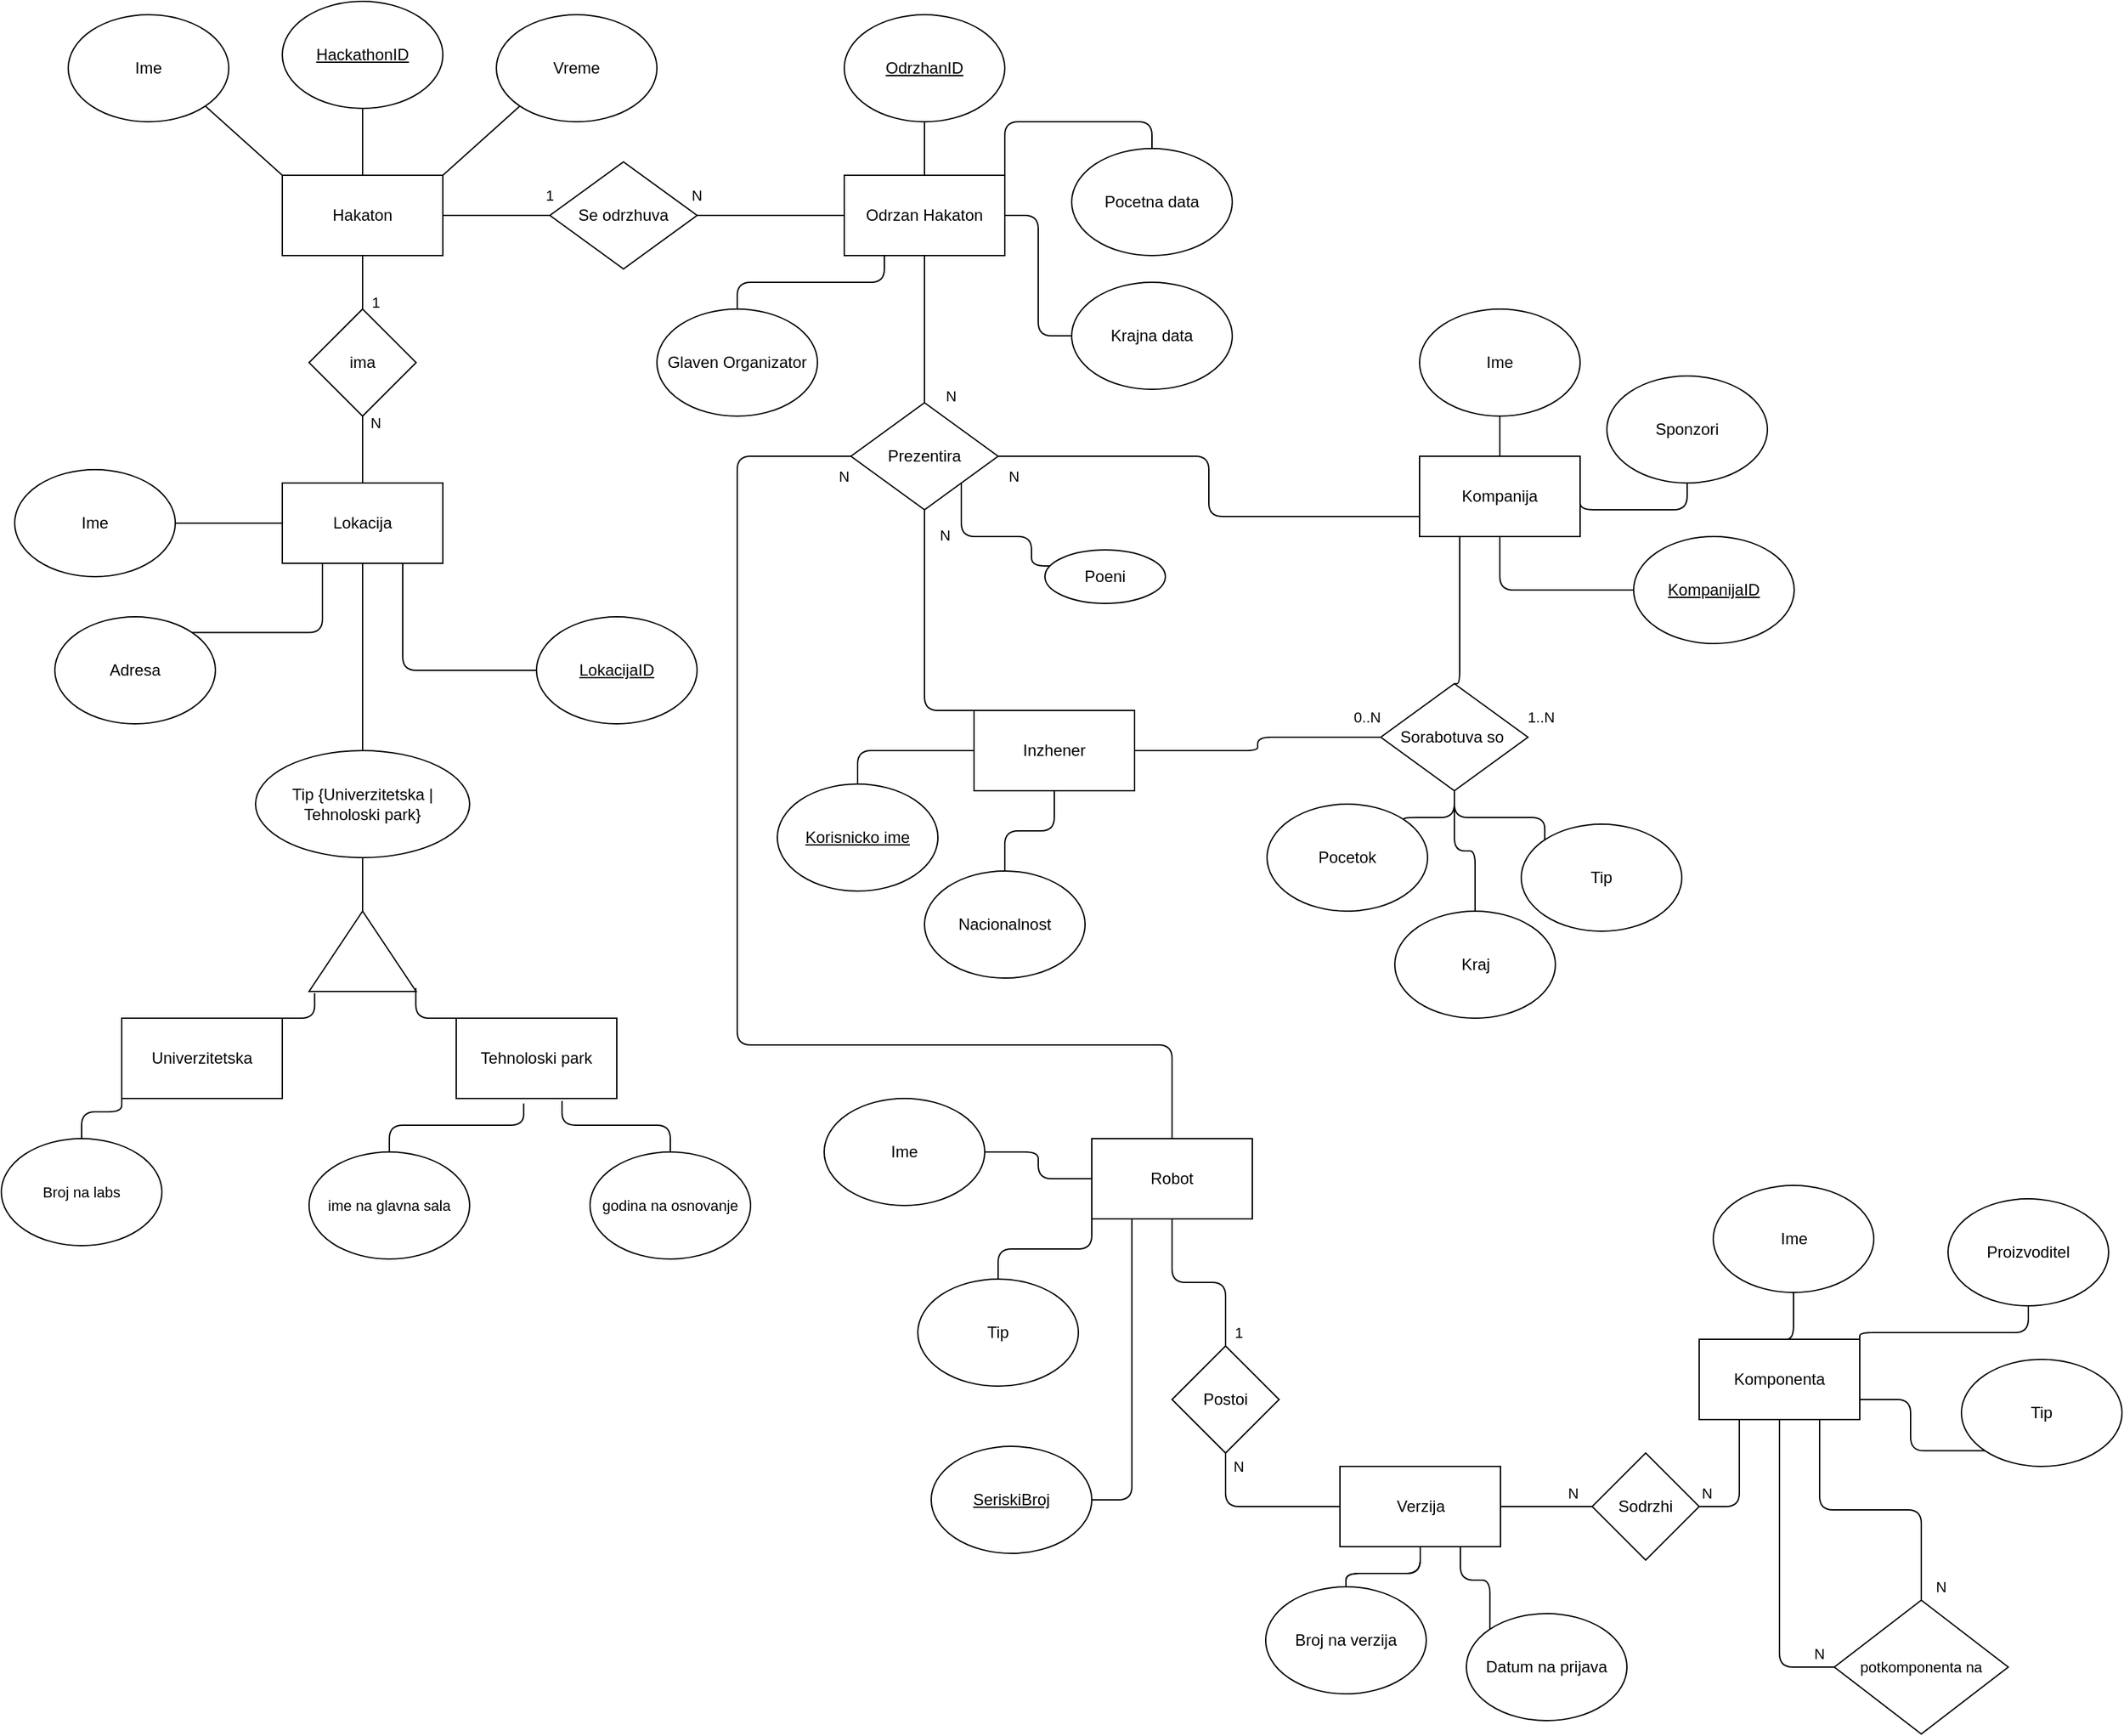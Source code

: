 <mxfile version="28.2.8">
  <diagram name="Page-1" id="Luo74aaX56rlVdYKv0m4">
    <mxGraphModel dx="2989" dy="1549" grid="1" gridSize="10" guides="1" tooltips="1" connect="1" arrows="1" fold="1" page="1" pageScale="1" pageWidth="827" pageHeight="1169" math="0" shadow="0">
      <root>
        <mxCell id="0" />
        <mxCell id="1" parent="0" />
        <mxCell id="MY-tYENC7k9GPu_FFXqe-49" style="edgeStyle=orthogonalEdgeStyle;shape=connector;curved=0;rounded=1;orthogonalLoop=1;jettySize=auto;html=1;exitX=1;exitY=0.5;exitDx=0;exitDy=0;entryX=0;entryY=0.5;entryDx=0;entryDy=0;strokeColor=default;align=center;verticalAlign=middle;fontFamily=Helvetica;fontSize=11;fontColor=default;labelBackgroundColor=default;endArrow=none;endFill=0;" edge="1" parent="1" source="MY-tYENC7k9GPu_FFXqe-2" target="MY-tYENC7k9GPu_FFXqe-48">
          <mxGeometry relative="1" as="geometry" />
        </mxCell>
        <mxCell id="MY-tYENC7k9GPu_FFXqe-2" value="Hakaton" style="rounded=0;whiteSpace=wrap;html=1;" vertex="1" parent="1">
          <mxGeometry x="350" y="310" width="120" height="60" as="geometry" />
        </mxCell>
        <mxCell id="MY-tYENC7k9GPu_FFXqe-3" value="Ime" style="ellipse;whiteSpace=wrap;html=1;" vertex="1" parent="1">
          <mxGeometry x="190" y="190" width="120" height="80" as="geometry" />
        </mxCell>
        <mxCell id="MY-tYENC7k9GPu_FFXqe-4" value="&lt;u&gt;HackathonID&lt;/u&gt;" style="ellipse;whiteSpace=wrap;html=1;" vertex="1" parent="1">
          <mxGeometry x="350" y="180" width="120" height="80" as="geometry" />
        </mxCell>
        <mxCell id="MY-tYENC7k9GPu_FFXqe-5" value="Vreme" style="ellipse;whiteSpace=wrap;html=1;" vertex="1" parent="1">
          <mxGeometry x="510" y="190" width="120" height="80" as="geometry" />
        </mxCell>
        <mxCell id="MY-tYENC7k9GPu_FFXqe-11" value="" style="endArrow=none;html=1;rounded=0;entryX=0;entryY=0;entryDx=0;entryDy=0;exitX=1;exitY=1;exitDx=0;exitDy=0;" edge="1" parent="1" source="MY-tYENC7k9GPu_FFXqe-3" target="MY-tYENC7k9GPu_FFXqe-2">
          <mxGeometry width="50" height="50" relative="1" as="geometry">
            <mxPoint x="360" y="420" as="sourcePoint" />
            <mxPoint x="410" y="370" as="targetPoint" />
          </mxGeometry>
        </mxCell>
        <mxCell id="MY-tYENC7k9GPu_FFXqe-13" value="" style="endArrow=none;html=1;rounded=0;entryX=0.5;entryY=0;entryDx=0;entryDy=0;exitX=0.5;exitY=1;exitDx=0;exitDy=0;" edge="1" parent="1" source="MY-tYENC7k9GPu_FFXqe-4" target="MY-tYENC7k9GPu_FFXqe-2">
          <mxGeometry width="50" height="50" relative="1" as="geometry">
            <mxPoint x="430" y="280" as="sourcePoint" />
            <mxPoint x="530" y="350" as="targetPoint" />
          </mxGeometry>
        </mxCell>
        <mxCell id="MY-tYENC7k9GPu_FFXqe-14" value="" style="endArrow=none;html=1;rounded=0;entryX=1;entryY=0;entryDx=0;entryDy=0;exitX=0;exitY=1;exitDx=0;exitDy=0;" edge="1" parent="1" source="MY-tYENC7k9GPu_FFXqe-5" target="MY-tYENC7k9GPu_FFXqe-2">
          <mxGeometry width="50" height="50" relative="1" as="geometry">
            <mxPoint x="550" y="350" as="sourcePoint" />
            <mxPoint x="650" y="420" as="targetPoint" />
          </mxGeometry>
        </mxCell>
        <mxCell id="MY-tYENC7k9GPu_FFXqe-27" style="edgeStyle=orthogonalEdgeStyle;shape=connector;curved=0;rounded=1;orthogonalLoop=1;jettySize=auto;html=1;exitX=0.5;exitY=1;exitDx=0;exitDy=0;entryX=0.5;entryY=0;entryDx=0;entryDy=0;strokeColor=default;align=center;verticalAlign=middle;fontFamily=Helvetica;fontSize=11;fontColor=default;labelBackgroundColor=default;endArrow=none;endFill=0;" edge="1" parent="1" source="MY-tYENC7k9GPu_FFXqe-15" target="MY-tYENC7k9GPu_FFXqe-20">
          <mxGeometry relative="1" as="geometry" />
        </mxCell>
        <mxCell id="MY-tYENC7k9GPu_FFXqe-29" style="edgeStyle=orthogonalEdgeStyle;shape=connector;curved=0;rounded=1;orthogonalLoop=1;jettySize=auto;html=1;exitX=0.75;exitY=1;exitDx=0;exitDy=0;entryX=0;entryY=0.5;entryDx=0;entryDy=0;strokeColor=default;align=center;verticalAlign=middle;fontFamily=Helvetica;fontSize=11;fontColor=default;labelBackgroundColor=default;endArrow=none;endFill=0;" edge="1" parent="1" source="MY-tYENC7k9GPu_FFXqe-15" target="MY-tYENC7k9GPu_FFXqe-28">
          <mxGeometry relative="1" as="geometry" />
        </mxCell>
        <mxCell id="MY-tYENC7k9GPu_FFXqe-15" value="Lokacija" style="rounded=0;whiteSpace=wrap;html=1;" vertex="1" parent="1">
          <mxGeometry x="350" y="540" width="120" height="60" as="geometry" />
        </mxCell>
        <mxCell id="MY-tYENC7k9GPu_FFXqe-16" value="ima" style="rhombus;whiteSpace=wrap;html=1;" vertex="1" parent="1">
          <mxGeometry x="370" y="410" width="80" height="80" as="geometry" />
        </mxCell>
        <mxCell id="MY-tYENC7k9GPu_FFXqe-17" value="" style="endArrow=none;html=1;rounded=0;exitX=0.5;exitY=0;exitDx=0;exitDy=0;entryX=0.5;entryY=1;entryDx=0;entryDy=0;" edge="1" parent="1" source="MY-tYENC7k9GPu_FFXqe-16" target="MY-tYENC7k9GPu_FFXqe-2">
          <mxGeometry width="50" height="50" relative="1" as="geometry">
            <mxPoint x="360" y="420" as="sourcePoint" />
            <mxPoint x="410" y="370" as="targetPoint" />
          </mxGeometry>
        </mxCell>
        <mxCell id="MY-tYENC7k9GPu_FFXqe-18" value="" style="endArrow=none;html=1;rounded=0;entryX=0.5;entryY=1;entryDx=0;entryDy=0;exitX=0.5;exitY=0;exitDx=0;exitDy=0;" edge="1" parent="1" source="MY-tYENC7k9GPu_FFXqe-15" target="MY-tYENC7k9GPu_FFXqe-16">
          <mxGeometry width="50" height="50" relative="1" as="geometry">
            <mxPoint x="360" y="420" as="sourcePoint" />
            <mxPoint x="410" y="370" as="targetPoint" />
          </mxGeometry>
        </mxCell>
        <mxCell id="MY-tYENC7k9GPu_FFXqe-23" style="edgeStyle=orthogonalEdgeStyle;rounded=0;orthogonalLoop=1;jettySize=auto;html=1;exitX=1;exitY=0.5;exitDx=0;exitDy=0;entryX=0;entryY=0.5;entryDx=0;entryDy=0;endArrow=none;endFill=0;" edge="1" parent="1" source="MY-tYENC7k9GPu_FFXqe-19" target="MY-tYENC7k9GPu_FFXqe-15">
          <mxGeometry relative="1" as="geometry" />
        </mxCell>
        <mxCell id="MY-tYENC7k9GPu_FFXqe-19" value="Ime" style="ellipse;whiteSpace=wrap;html=1;" vertex="1" parent="1">
          <mxGeometry x="150" y="530" width="120" height="80" as="geometry" />
        </mxCell>
        <mxCell id="MY-tYENC7k9GPu_FFXqe-43" style="edgeStyle=orthogonalEdgeStyle;shape=connector;curved=0;rounded=1;orthogonalLoop=1;jettySize=auto;html=1;exitX=0.5;exitY=1;exitDx=0;exitDy=0;entryX=1;entryY=0.5;entryDx=0;entryDy=0;strokeColor=default;align=center;verticalAlign=middle;fontFamily=Helvetica;fontSize=11;fontColor=default;labelBackgroundColor=default;endArrow=none;endFill=0;" edge="1" parent="1" source="MY-tYENC7k9GPu_FFXqe-20" target="MY-tYENC7k9GPu_FFXqe-30">
          <mxGeometry relative="1" as="geometry" />
        </mxCell>
        <mxCell id="MY-tYENC7k9GPu_FFXqe-20" value="Tip {Univerzitetska | Tehnoloski park}" style="ellipse;whiteSpace=wrap;html=1;" vertex="1" parent="1">
          <mxGeometry x="330" y="740" width="160" height="80" as="geometry" />
        </mxCell>
        <mxCell id="MY-tYENC7k9GPu_FFXqe-26" style="edgeStyle=orthogonalEdgeStyle;shape=connector;rounded=1;orthogonalLoop=1;jettySize=auto;html=1;exitX=1;exitY=0;exitDx=0;exitDy=0;entryX=0.25;entryY=1;entryDx=0;entryDy=0;strokeColor=default;align=center;verticalAlign=middle;fontFamily=Helvetica;fontSize=11;fontColor=default;labelBackgroundColor=default;endArrow=none;endFill=0;curved=0;" edge="1" parent="1" source="MY-tYENC7k9GPu_FFXqe-21" target="MY-tYENC7k9GPu_FFXqe-15">
          <mxGeometry relative="1" as="geometry" />
        </mxCell>
        <mxCell id="MY-tYENC7k9GPu_FFXqe-21" value="Adresa" style="ellipse;whiteSpace=wrap;html=1;" vertex="1" parent="1">
          <mxGeometry x="180" y="640" width="120" height="80" as="geometry" />
        </mxCell>
        <mxCell id="MY-tYENC7k9GPu_FFXqe-28" value="&lt;u&gt;LokacijaID&lt;/u&gt;" style="ellipse;whiteSpace=wrap;html=1;" vertex="1" parent="1">
          <mxGeometry x="540" y="640" width="120" height="80" as="geometry" />
        </mxCell>
        <mxCell id="MY-tYENC7k9GPu_FFXqe-30" value="" style="triangle;whiteSpace=wrap;html=1;fontFamily=Helvetica;fontSize=11;fontColor=default;labelBackgroundColor=default;direction=north;" vertex="1" parent="1">
          <mxGeometry x="370" y="860" width="80" height="60" as="geometry" />
        </mxCell>
        <mxCell id="MY-tYENC7k9GPu_FFXqe-31" value="Tehnoloski park" style="rounded=0;whiteSpace=wrap;html=1;" vertex="1" parent="1">
          <mxGeometry x="480" y="940" width="120" height="60" as="geometry" />
        </mxCell>
        <mxCell id="MY-tYENC7k9GPu_FFXqe-32" value="Univerzitetska" style="rounded=0;whiteSpace=wrap;html=1;" vertex="1" parent="1">
          <mxGeometry x="230" y="940" width="120" height="60" as="geometry" />
        </mxCell>
        <mxCell id="MY-tYENC7k9GPu_FFXqe-37" style="edgeStyle=orthogonalEdgeStyle;shape=connector;curved=0;rounded=1;orthogonalLoop=1;jettySize=auto;html=1;exitX=0.5;exitY=0;exitDx=0;exitDy=0;entryX=0;entryY=1;entryDx=0;entryDy=0;strokeColor=default;align=center;verticalAlign=middle;fontFamily=Helvetica;fontSize=11;fontColor=default;labelBackgroundColor=default;endArrow=none;endFill=0;" edge="1" parent="1" source="MY-tYENC7k9GPu_FFXqe-33" target="MY-tYENC7k9GPu_FFXqe-32">
          <mxGeometry relative="1" as="geometry" />
        </mxCell>
        <mxCell id="MY-tYENC7k9GPu_FFXqe-33" value="Broj na labs" style="ellipse;whiteSpace=wrap;html=1;fontFamily=Helvetica;fontSize=11;fontColor=default;labelBackgroundColor=default;" vertex="1" parent="1">
          <mxGeometry x="140" y="1030" width="120" height="80" as="geometry" />
        </mxCell>
        <mxCell id="MY-tYENC7k9GPu_FFXqe-34" value="ime na glavna sala" style="ellipse;whiteSpace=wrap;html=1;fontFamily=Helvetica;fontSize=11;fontColor=default;labelBackgroundColor=default;" vertex="1" parent="1">
          <mxGeometry x="370" y="1040" width="120" height="80" as="geometry" />
        </mxCell>
        <mxCell id="MY-tYENC7k9GPu_FFXqe-35" value="godina na osnovanje" style="ellipse;whiteSpace=wrap;html=1;fontFamily=Helvetica;fontSize=11;fontColor=default;labelBackgroundColor=default;" vertex="1" parent="1">
          <mxGeometry x="580" y="1040" width="120" height="80" as="geometry" />
        </mxCell>
        <mxCell id="MY-tYENC7k9GPu_FFXqe-38" style="edgeStyle=orthogonalEdgeStyle;shape=connector;curved=0;rounded=1;orthogonalLoop=1;jettySize=auto;html=1;exitX=0.5;exitY=0;exitDx=0;exitDy=0;entryX=0.42;entryY=1.063;entryDx=0;entryDy=0;entryPerimeter=0;strokeColor=default;align=center;verticalAlign=middle;fontFamily=Helvetica;fontSize=11;fontColor=default;labelBackgroundColor=default;endArrow=none;endFill=0;" edge="1" parent="1" source="MY-tYENC7k9GPu_FFXqe-34" target="MY-tYENC7k9GPu_FFXqe-31">
          <mxGeometry relative="1" as="geometry" />
        </mxCell>
        <mxCell id="MY-tYENC7k9GPu_FFXqe-39" style="edgeStyle=orthogonalEdgeStyle;shape=connector;curved=0;rounded=1;orthogonalLoop=1;jettySize=auto;html=1;exitX=0.5;exitY=0;exitDx=0;exitDy=0;entryX=0.659;entryY=1.031;entryDx=0;entryDy=0;entryPerimeter=0;strokeColor=default;align=center;verticalAlign=middle;fontFamily=Helvetica;fontSize=11;fontColor=default;labelBackgroundColor=default;endArrow=none;endFill=0;" edge="1" parent="1" source="MY-tYENC7k9GPu_FFXqe-35" target="MY-tYENC7k9GPu_FFXqe-31">
          <mxGeometry relative="1" as="geometry" />
        </mxCell>
        <mxCell id="MY-tYENC7k9GPu_FFXqe-41" style="edgeStyle=orthogonalEdgeStyle;shape=connector;curved=0;rounded=1;orthogonalLoop=1;jettySize=auto;html=1;exitX=1;exitY=0;exitDx=0;exitDy=0;entryX=-0.021;entryY=0.052;entryDx=0;entryDy=0;entryPerimeter=0;strokeColor=default;align=center;verticalAlign=middle;fontFamily=Helvetica;fontSize=11;fontColor=default;labelBackgroundColor=default;endArrow=none;endFill=0;" edge="1" parent="1" source="MY-tYENC7k9GPu_FFXqe-32" target="MY-tYENC7k9GPu_FFXqe-30">
          <mxGeometry relative="1" as="geometry" />
        </mxCell>
        <mxCell id="MY-tYENC7k9GPu_FFXqe-42" style="edgeStyle=orthogonalEdgeStyle;shape=connector;curved=0;rounded=1;orthogonalLoop=1;jettySize=auto;html=1;exitX=0;exitY=0;exitDx=0;exitDy=0;entryX=0.042;entryY=0.997;entryDx=0;entryDy=0;entryPerimeter=0;strokeColor=default;align=center;verticalAlign=middle;fontFamily=Helvetica;fontSize=11;fontColor=default;labelBackgroundColor=default;endArrow=none;endFill=0;" edge="1" parent="1" source="MY-tYENC7k9GPu_FFXqe-31" target="MY-tYENC7k9GPu_FFXqe-30">
          <mxGeometry relative="1" as="geometry" />
        </mxCell>
        <mxCell id="MY-tYENC7k9GPu_FFXqe-44" value="1" style="text;html=1;whiteSpace=wrap;strokeColor=none;fillColor=none;align=center;verticalAlign=middle;rounded=0;fontFamily=Helvetica;fontSize=11;fontColor=default;labelBackgroundColor=default;" vertex="1" parent="1">
          <mxGeometry x="390" y="390" width="60" height="30" as="geometry" />
        </mxCell>
        <mxCell id="MY-tYENC7k9GPu_FFXqe-45" value="N" style="text;html=1;whiteSpace=wrap;strokeColor=none;fillColor=none;align=center;verticalAlign=middle;rounded=0;fontFamily=Helvetica;fontSize=11;fontColor=default;labelBackgroundColor=default;" vertex="1" parent="1">
          <mxGeometry x="390" y="480" width="60" height="30" as="geometry" />
        </mxCell>
        <mxCell id="MY-tYENC7k9GPu_FFXqe-58" style="edgeStyle=orthogonalEdgeStyle;shape=connector;curved=0;rounded=1;orthogonalLoop=1;jettySize=auto;html=1;exitX=0.5;exitY=0;exitDx=0;exitDy=0;entryX=0.5;entryY=1;entryDx=0;entryDy=0;strokeColor=default;align=center;verticalAlign=middle;fontFamily=Helvetica;fontSize=11;fontColor=default;labelBackgroundColor=default;endArrow=none;endFill=0;" edge="1" parent="1" source="MY-tYENC7k9GPu_FFXqe-46" target="MY-tYENC7k9GPu_FFXqe-54">
          <mxGeometry relative="1" as="geometry" />
        </mxCell>
        <mxCell id="MY-tYENC7k9GPu_FFXqe-59" style="edgeStyle=orthogonalEdgeStyle;shape=connector;curved=0;rounded=1;orthogonalLoop=1;jettySize=auto;html=1;exitX=1;exitY=0;exitDx=0;exitDy=0;entryX=0.5;entryY=0;entryDx=0;entryDy=0;strokeColor=default;align=center;verticalAlign=middle;fontFamily=Helvetica;fontSize=11;fontColor=default;labelBackgroundColor=default;endArrow=none;endFill=0;" edge="1" parent="1" source="MY-tYENC7k9GPu_FFXqe-46" target="MY-tYENC7k9GPu_FFXqe-56">
          <mxGeometry relative="1" as="geometry" />
        </mxCell>
        <mxCell id="MY-tYENC7k9GPu_FFXqe-60" style="edgeStyle=orthogonalEdgeStyle;shape=connector;curved=0;rounded=1;orthogonalLoop=1;jettySize=auto;html=1;exitX=1;exitY=0.5;exitDx=0;exitDy=0;entryX=0;entryY=0.5;entryDx=0;entryDy=0;strokeColor=default;align=center;verticalAlign=middle;fontFamily=Helvetica;fontSize=11;fontColor=default;labelBackgroundColor=default;endArrow=none;endFill=0;" edge="1" parent="1" source="MY-tYENC7k9GPu_FFXqe-46" target="MY-tYENC7k9GPu_FFXqe-55">
          <mxGeometry relative="1" as="geometry" />
        </mxCell>
        <mxCell id="MY-tYENC7k9GPu_FFXqe-83" style="edgeStyle=orthogonalEdgeStyle;shape=connector;curved=0;rounded=1;orthogonalLoop=1;jettySize=auto;html=1;exitX=0.5;exitY=1;exitDx=0;exitDy=0;entryX=0.5;entryY=0;entryDx=0;entryDy=0;strokeColor=default;align=center;verticalAlign=middle;fontFamily=Helvetica;fontSize=11;fontColor=default;labelBackgroundColor=default;endArrow=none;endFill=0;" edge="1" parent="1" source="MY-tYENC7k9GPu_FFXqe-46" target="MY-tYENC7k9GPu_FFXqe-82">
          <mxGeometry relative="1" as="geometry" />
        </mxCell>
        <mxCell id="MY-tYENC7k9GPu_FFXqe-46" value="Odrzan Hakaton" style="rounded=0;whiteSpace=wrap;html=1;" vertex="1" parent="1">
          <mxGeometry x="770" y="310" width="120" height="60" as="geometry" />
        </mxCell>
        <mxCell id="MY-tYENC7k9GPu_FFXqe-50" style="edgeStyle=orthogonalEdgeStyle;shape=connector;curved=0;rounded=1;orthogonalLoop=1;jettySize=auto;html=1;exitX=1;exitY=0.5;exitDx=0;exitDy=0;entryX=0;entryY=0.5;entryDx=0;entryDy=0;strokeColor=default;align=center;verticalAlign=middle;fontFamily=Helvetica;fontSize=11;fontColor=default;labelBackgroundColor=default;endArrow=none;endFill=0;" edge="1" parent="1" source="MY-tYENC7k9GPu_FFXqe-48" target="MY-tYENC7k9GPu_FFXqe-46">
          <mxGeometry relative="1" as="geometry" />
        </mxCell>
        <mxCell id="MY-tYENC7k9GPu_FFXqe-48" value="Se odrzhuva" style="rhombus;whiteSpace=wrap;html=1;" vertex="1" parent="1">
          <mxGeometry x="550" y="300" width="110" height="80" as="geometry" />
        </mxCell>
        <mxCell id="MY-tYENC7k9GPu_FFXqe-51" value="1" style="text;html=1;whiteSpace=wrap;strokeColor=none;fillColor=none;align=center;verticalAlign=middle;rounded=0;fontFamily=Helvetica;fontSize=11;fontColor=default;labelBackgroundColor=default;" vertex="1" parent="1">
          <mxGeometry x="520" y="310" width="60" height="30" as="geometry" />
        </mxCell>
        <mxCell id="MY-tYENC7k9GPu_FFXqe-52" value="N" style="text;html=1;whiteSpace=wrap;strokeColor=none;fillColor=none;align=center;verticalAlign=middle;rounded=0;fontFamily=Helvetica;fontSize=11;fontColor=default;labelBackgroundColor=default;" vertex="1" parent="1">
          <mxGeometry x="630" y="310" width="60" height="30" as="geometry" />
        </mxCell>
        <mxCell id="MY-tYENC7k9GPu_FFXqe-54" value="&lt;u&gt;OdrzhanID&lt;/u&gt;" style="ellipse;whiteSpace=wrap;html=1;" vertex="1" parent="1">
          <mxGeometry x="770" y="190" width="120" height="80" as="geometry" />
        </mxCell>
        <mxCell id="MY-tYENC7k9GPu_FFXqe-55" value="Krajna data" style="ellipse;whiteSpace=wrap;html=1;" vertex="1" parent="1">
          <mxGeometry x="940" y="390" width="120" height="80" as="geometry" />
        </mxCell>
        <mxCell id="MY-tYENC7k9GPu_FFXqe-56" value="Pocetna data" style="ellipse;whiteSpace=wrap;html=1;" vertex="1" parent="1">
          <mxGeometry x="940" y="290" width="120" height="80" as="geometry" />
        </mxCell>
        <mxCell id="MY-tYENC7k9GPu_FFXqe-61" style="edgeStyle=orthogonalEdgeStyle;shape=connector;curved=0;rounded=1;orthogonalLoop=1;jettySize=auto;html=1;exitX=0.5;exitY=0;exitDx=0;exitDy=0;entryX=0.25;entryY=1;entryDx=0;entryDy=0;strokeColor=default;align=center;verticalAlign=middle;fontFamily=Helvetica;fontSize=11;fontColor=default;labelBackgroundColor=default;endArrow=none;endFill=0;" edge="1" parent="1" source="MY-tYENC7k9GPu_FFXqe-57" target="MY-tYENC7k9GPu_FFXqe-46">
          <mxGeometry relative="1" as="geometry" />
        </mxCell>
        <mxCell id="MY-tYENC7k9GPu_FFXqe-57" value="Glaven Organizator" style="ellipse;whiteSpace=wrap;html=1;" vertex="1" parent="1">
          <mxGeometry x="630" y="410" width="120" height="80" as="geometry" />
        </mxCell>
        <mxCell id="MY-tYENC7k9GPu_FFXqe-62" value="Inzhener" style="rounded=0;whiteSpace=wrap;html=1;" vertex="1" parent="1">
          <mxGeometry x="867" y="710" width="120" height="60" as="geometry" />
        </mxCell>
        <mxCell id="MY-tYENC7k9GPu_FFXqe-81" style="edgeStyle=orthogonalEdgeStyle;shape=connector;curved=0;rounded=1;orthogonalLoop=1;jettySize=auto;html=1;exitX=0.5;exitY=0;exitDx=0;exitDy=0;entryX=0.5;entryY=1;entryDx=0;entryDy=0;strokeColor=default;align=center;verticalAlign=middle;fontFamily=Helvetica;fontSize=11;fontColor=default;labelBackgroundColor=default;endArrow=none;endFill=0;" edge="1" parent="1" source="MY-tYENC7k9GPu_FFXqe-63" target="MY-tYENC7k9GPu_FFXqe-62">
          <mxGeometry relative="1" as="geometry" />
        </mxCell>
        <mxCell id="MY-tYENC7k9GPu_FFXqe-63" value="Nacionalnost" style="ellipse;whiteSpace=wrap;html=1;" vertex="1" parent="1">
          <mxGeometry x="830" y="830" width="120" height="80" as="geometry" />
        </mxCell>
        <mxCell id="MY-tYENC7k9GPu_FFXqe-80" style="edgeStyle=orthogonalEdgeStyle;shape=connector;curved=0;rounded=1;orthogonalLoop=1;jettySize=auto;html=1;exitX=0.5;exitY=0;exitDx=0;exitDy=0;strokeColor=default;align=center;verticalAlign=middle;fontFamily=Helvetica;fontSize=11;fontColor=default;labelBackgroundColor=default;endArrow=none;endFill=0;" edge="1" parent="1" source="MY-tYENC7k9GPu_FFXqe-64" target="MY-tYENC7k9GPu_FFXqe-62">
          <mxGeometry relative="1" as="geometry" />
        </mxCell>
        <mxCell id="MY-tYENC7k9GPu_FFXqe-64" value="&lt;u&gt;Korisnicko ime&lt;/u&gt;" style="ellipse;whiteSpace=wrap;html=1;" vertex="1" parent="1">
          <mxGeometry x="720" y="765" width="120" height="80" as="geometry" />
        </mxCell>
        <mxCell id="MY-tYENC7k9GPu_FFXqe-66" value="Kompanija" style="rounded=0;whiteSpace=wrap;html=1;" vertex="1" parent="1">
          <mxGeometry x="1200" y="520" width="120" height="60" as="geometry" />
        </mxCell>
        <mxCell id="MY-tYENC7k9GPu_FFXqe-70" style="edgeStyle=orthogonalEdgeStyle;shape=connector;curved=0;rounded=1;orthogonalLoop=1;jettySize=auto;html=1;exitX=0;exitY=0.5;exitDx=0;exitDy=0;entryX=1;entryY=0.5;entryDx=0;entryDy=0;strokeColor=default;align=center;verticalAlign=middle;fontFamily=Helvetica;fontSize=11;fontColor=default;labelBackgroundColor=default;endArrow=none;endFill=0;" edge="1" parent="1" source="MY-tYENC7k9GPu_FFXqe-67" target="MY-tYENC7k9GPu_FFXqe-62">
          <mxGeometry relative="1" as="geometry" />
        </mxCell>
        <mxCell id="MY-tYENC7k9GPu_FFXqe-71" style="edgeStyle=orthogonalEdgeStyle;shape=connector;curved=0;rounded=1;orthogonalLoop=1;jettySize=auto;html=1;exitX=0.5;exitY=0;exitDx=0;exitDy=0;strokeColor=default;align=center;verticalAlign=middle;fontFamily=Helvetica;fontSize=11;fontColor=default;labelBackgroundColor=default;endArrow=none;endFill=0;entryX=0.25;entryY=1;entryDx=0;entryDy=0;" edge="1" parent="1" source="MY-tYENC7k9GPu_FFXqe-67" target="MY-tYENC7k9GPu_FFXqe-66">
          <mxGeometry relative="1" as="geometry">
            <mxPoint x="1220" y="570" as="targetPoint" />
            <Array as="points">
              <mxPoint x="1230" y="690" />
            </Array>
          </mxGeometry>
        </mxCell>
        <mxCell id="MY-tYENC7k9GPu_FFXqe-168" style="edgeStyle=orthogonalEdgeStyle;shape=connector;curved=0;rounded=1;orthogonalLoop=1;jettySize=auto;html=1;exitX=0.5;exitY=1;exitDx=0;exitDy=0;entryX=0.5;entryY=0;entryDx=0;entryDy=0;strokeColor=default;align=center;verticalAlign=middle;fontFamily=Helvetica;fontSize=11;fontColor=default;labelBackgroundColor=default;endArrow=none;endFill=0;" edge="1" parent="1" source="MY-tYENC7k9GPu_FFXqe-67" target="MY-tYENC7k9GPu_FFXqe-162">
          <mxGeometry relative="1" as="geometry" />
        </mxCell>
        <mxCell id="MY-tYENC7k9GPu_FFXqe-169" style="edgeStyle=orthogonalEdgeStyle;shape=connector;curved=0;rounded=1;orthogonalLoop=1;jettySize=auto;html=1;exitX=0.5;exitY=1;exitDx=0;exitDy=0;entryX=1;entryY=0;entryDx=0;entryDy=0;strokeColor=default;align=center;verticalAlign=middle;fontFamily=Helvetica;fontSize=11;fontColor=default;labelBackgroundColor=default;endArrow=none;endFill=0;" edge="1" parent="1" source="MY-tYENC7k9GPu_FFXqe-67" target="MY-tYENC7k9GPu_FFXqe-163">
          <mxGeometry relative="1" as="geometry" />
        </mxCell>
        <mxCell id="MY-tYENC7k9GPu_FFXqe-170" style="edgeStyle=orthogonalEdgeStyle;shape=connector;curved=0;rounded=1;orthogonalLoop=1;jettySize=auto;html=1;exitX=0.5;exitY=1;exitDx=0;exitDy=0;entryX=0;entryY=0;entryDx=0;entryDy=0;strokeColor=default;align=center;verticalAlign=middle;fontFamily=Helvetica;fontSize=11;fontColor=default;labelBackgroundColor=default;endArrow=none;endFill=0;" edge="1" parent="1" source="MY-tYENC7k9GPu_FFXqe-67" target="MY-tYENC7k9GPu_FFXqe-164">
          <mxGeometry relative="1" as="geometry" />
        </mxCell>
        <mxCell id="MY-tYENC7k9GPu_FFXqe-67" value="Sorabotuva so&amp;nbsp;" style="rhombus;whiteSpace=wrap;html=1;" vertex="1" parent="1">
          <mxGeometry x="1171" y="690" width="110" height="80" as="geometry" />
        </mxCell>
        <mxCell id="MY-tYENC7k9GPu_FFXqe-72" value="1..N" style="text;html=1;whiteSpace=wrap;strokeColor=none;fillColor=none;align=center;verticalAlign=middle;rounded=0;fontFamily=Helvetica;fontSize=11;fontColor=default;labelBackgroundColor=default;" vertex="1" parent="1">
          <mxGeometry x="1261" y="700" width="60" height="30" as="geometry" />
        </mxCell>
        <mxCell id="MY-tYENC7k9GPu_FFXqe-73" value="0..N" style="text;html=1;whiteSpace=wrap;strokeColor=none;fillColor=none;align=center;verticalAlign=middle;rounded=0;fontFamily=Helvetica;fontSize=11;fontColor=default;labelBackgroundColor=default;" vertex="1" parent="1">
          <mxGeometry x="1131" y="700" width="60" height="30" as="geometry" />
        </mxCell>
        <mxCell id="MY-tYENC7k9GPu_FFXqe-77" style="edgeStyle=orthogonalEdgeStyle;shape=connector;curved=0;rounded=1;orthogonalLoop=1;jettySize=auto;html=1;exitX=0.5;exitY=1;exitDx=0;exitDy=0;entryX=1;entryY=0.5;entryDx=0;entryDy=0;strokeColor=default;align=center;verticalAlign=middle;fontFamily=Helvetica;fontSize=11;fontColor=default;labelBackgroundColor=default;endArrow=none;endFill=0;" edge="1" parent="1" source="MY-tYENC7k9GPu_FFXqe-74" target="MY-tYENC7k9GPu_FFXqe-66">
          <mxGeometry relative="1" as="geometry" />
        </mxCell>
        <mxCell id="MY-tYENC7k9GPu_FFXqe-74" value="Sponzori" style="ellipse;whiteSpace=wrap;html=1;" vertex="1" parent="1">
          <mxGeometry x="1340" y="460" width="120" height="80" as="geometry" />
        </mxCell>
        <mxCell id="MY-tYENC7k9GPu_FFXqe-76" style="edgeStyle=orthogonalEdgeStyle;shape=connector;curved=0;rounded=1;orthogonalLoop=1;jettySize=auto;html=1;exitX=0.5;exitY=1;exitDx=0;exitDy=0;entryX=0.5;entryY=0;entryDx=0;entryDy=0;strokeColor=default;align=center;verticalAlign=middle;fontFamily=Helvetica;fontSize=11;fontColor=default;labelBackgroundColor=default;endArrow=none;endFill=0;" edge="1" parent="1" source="MY-tYENC7k9GPu_FFXqe-75" target="MY-tYENC7k9GPu_FFXqe-66">
          <mxGeometry relative="1" as="geometry" />
        </mxCell>
        <mxCell id="MY-tYENC7k9GPu_FFXqe-75" value="Ime" style="ellipse;whiteSpace=wrap;html=1;" vertex="1" parent="1">
          <mxGeometry x="1200" y="410" width="120" height="80" as="geometry" />
        </mxCell>
        <mxCell id="MY-tYENC7k9GPu_FFXqe-79" style="edgeStyle=orthogonalEdgeStyle;shape=connector;curved=0;rounded=1;orthogonalLoop=1;jettySize=auto;html=1;exitX=0;exitY=0.5;exitDx=0;exitDy=0;entryX=0.5;entryY=1;entryDx=0;entryDy=0;strokeColor=default;align=center;verticalAlign=middle;fontFamily=Helvetica;fontSize=11;fontColor=default;labelBackgroundColor=default;endArrow=none;endFill=0;" edge="1" parent="1" source="MY-tYENC7k9GPu_FFXqe-78" target="MY-tYENC7k9GPu_FFXqe-66">
          <mxGeometry relative="1" as="geometry" />
        </mxCell>
        <mxCell id="MY-tYENC7k9GPu_FFXqe-78" value="&lt;u&gt;KompanijaID&lt;/u&gt;" style="ellipse;whiteSpace=wrap;html=1;" vertex="1" parent="1">
          <mxGeometry x="1360" y="580" width="120" height="80" as="geometry" />
        </mxCell>
        <mxCell id="MY-tYENC7k9GPu_FFXqe-84" style="edgeStyle=orthogonalEdgeStyle;shape=connector;curved=0;rounded=1;orthogonalLoop=1;jettySize=auto;html=1;exitX=0.5;exitY=1;exitDx=0;exitDy=0;entryX=0.5;entryY=0;entryDx=0;entryDy=0;strokeColor=default;align=center;verticalAlign=middle;fontFamily=Helvetica;fontSize=11;fontColor=default;labelBackgroundColor=default;endArrow=none;endFill=0;" edge="1" parent="1" source="MY-tYENC7k9GPu_FFXqe-82" target="MY-tYENC7k9GPu_FFXqe-62">
          <mxGeometry relative="1" as="geometry">
            <mxPoint x="925" y="585" as="sourcePoint" />
            <Array as="points">
              <mxPoint x="830" y="710" />
            </Array>
          </mxGeometry>
        </mxCell>
        <mxCell id="MY-tYENC7k9GPu_FFXqe-105" value="N" style="edgeLabel;html=1;align=center;verticalAlign=middle;resizable=0;points=[];fontFamily=Helvetica;fontSize=11;fontColor=default;labelBackgroundColor=default;" vertex="1" connectable="0" parent="MY-tYENC7k9GPu_FFXqe-84">
          <mxGeometry x="-0.847" y="8" relative="1" as="geometry">
            <mxPoint x="7" as="offset" />
          </mxGeometry>
        </mxCell>
        <mxCell id="MY-tYENC7k9GPu_FFXqe-172" style="edgeStyle=orthogonalEdgeStyle;shape=connector;curved=0;rounded=1;orthogonalLoop=1;jettySize=auto;html=1;exitX=1;exitY=0.5;exitDx=0;exitDy=0;entryX=0;entryY=0.75;entryDx=0;entryDy=0;strokeColor=default;align=center;verticalAlign=middle;fontFamily=Helvetica;fontSize=11;fontColor=default;labelBackgroundColor=default;endArrow=none;endFill=0;" edge="1" parent="1" source="MY-tYENC7k9GPu_FFXqe-82" target="MY-tYENC7k9GPu_FFXqe-66">
          <mxGeometry relative="1" as="geometry" />
        </mxCell>
        <mxCell id="MY-tYENC7k9GPu_FFXqe-176" style="edgeStyle=orthogonalEdgeStyle;shape=connector;curved=0;rounded=1;orthogonalLoop=1;jettySize=auto;html=1;exitX=0;exitY=0.5;exitDx=0;exitDy=0;entryX=0.5;entryY=0;entryDx=0;entryDy=0;strokeColor=default;align=center;verticalAlign=middle;fontFamily=Helvetica;fontSize=11;fontColor=default;labelBackgroundColor=default;endArrow=none;endFill=0;" edge="1" parent="1" source="MY-tYENC7k9GPu_FFXqe-82" target="MY-tYENC7k9GPu_FFXqe-125">
          <mxGeometry relative="1" as="geometry">
            <Array as="points">
              <mxPoint x="690" y="520" />
              <mxPoint x="690" y="960" />
              <mxPoint x="1015" y="960" />
            </Array>
          </mxGeometry>
        </mxCell>
        <mxCell id="MY-tYENC7k9GPu_FFXqe-179" style="edgeStyle=orthogonalEdgeStyle;shape=connector;curved=0;rounded=1;orthogonalLoop=1;jettySize=auto;html=1;exitX=1;exitY=1;exitDx=0;exitDy=0;strokeColor=default;align=center;verticalAlign=middle;fontFamily=Helvetica;fontSize=11;fontColor=default;labelBackgroundColor=default;endArrow=none;endFill=0;entryX=0;entryY=0;entryDx=0;entryDy=0;" edge="1" parent="1" source="MY-tYENC7k9GPu_FFXqe-82" target="MY-tYENC7k9GPu_FFXqe-180">
          <mxGeometry relative="1" as="geometry">
            <mxPoint x="910" y="600" as="targetPoint" />
            <Array as="points">
              <mxPoint x="858" y="580" />
              <mxPoint x="910" y="580" />
              <mxPoint x="910" y="602" />
            </Array>
          </mxGeometry>
        </mxCell>
        <mxCell id="MY-tYENC7k9GPu_FFXqe-82" value="Prezentira" style="rhombus;whiteSpace=wrap;html=1;" vertex="1" parent="1">
          <mxGeometry x="775" y="480" width="110" height="80" as="geometry" />
        </mxCell>
        <mxCell id="MY-tYENC7k9GPu_FFXqe-121" style="edgeStyle=orthogonalEdgeStyle;shape=connector;curved=0;rounded=1;orthogonalLoop=1;jettySize=auto;html=1;exitX=0.25;exitY=1;exitDx=0;exitDy=0;entryX=1;entryY=0.5;entryDx=0;entryDy=0;strokeColor=default;align=center;verticalAlign=middle;fontFamily=Helvetica;fontSize=11;fontColor=default;labelBackgroundColor=default;endArrow=none;endFill=0;" edge="1" parent="1" source="MY-tYENC7k9GPu_FFXqe-125" target="MY-tYENC7k9GPu_FFXqe-126">
          <mxGeometry relative="1" as="geometry" />
        </mxCell>
        <mxCell id="MY-tYENC7k9GPu_FFXqe-122" style="edgeStyle=orthogonalEdgeStyle;shape=connector;curved=0;rounded=1;orthogonalLoop=1;jettySize=auto;html=1;exitX=0;exitY=0.5;exitDx=0;exitDy=0;entryX=1;entryY=0.5;entryDx=0;entryDy=0;strokeColor=default;align=center;verticalAlign=middle;fontFamily=Helvetica;fontSize=11;fontColor=default;labelBackgroundColor=default;endArrow=none;endFill=0;" edge="1" parent="1" source="MY-tYENC7k9GPu_FFXqe-125" target="MY-tYENC7k9GPu_FFXqe-127">
          <mxGeometry relative="1" as="geometry" />
        </mxCell>
        <mxCell id="MY-tYENC7k9GPu_FFXqe-123" style="edgeStyle=orthogonalEdgeStyle;shape=connector;curved=0;rounded=1;orthogonalLoop=1;jettySize=auto;html=1;exitX=0;exitY=1;exitDx=0;exitDy=0;strokeColor=default;align=center;verticalAlign=middle;fontFamily=Helvetica;fontSize=11;fontColor=default;labelBackgroundColor=default;endArrow=none;endFill=0;" edge="1" parent="1" source="MY-tYENC7k9GPu_FFXqe-125" target="MY-tYENC7k9GPu_FFXqe-128">
          <mxGeometry relative="1" as="geometry" />
        </mxCell>
        <mxCell id="MY-tYENC7k9GPu_FFXqe-124" value="" style="edgeStyle=orthogonalEdgeStyle;shape=connector;curved=0;rounded=1;orthogonalLoop=1;jettySize=auto;html=1;strokeColor=default;align=center;verticalAlign=middle;fontFamily=Helvetica;fontSize=11;fontColor=default;labelBackgroundColor=default;endArrow=none;endFill=0;" edge="1" parent="1" source="MY-tYENC7k9GPu_FFXqe-125" target="MY-tYENC7k9GPu_FFXqe-140">
          <mxGeometry relative="1" as="geometry" />
        </mxCell>
        <mxCell id="MY-tYENC7k9GPu_FFXqe-125" value="Robot" style="rounded=0;whiteSpace=wrap;html=1;" vertex="1" parent="1">
          <mxGeometry x="955" y="1030" width="120" height="60" as="geometry" />
        </mxCell>
        <mxCell id="MY-tYENC7k9GPu_FFXqe-126" value="&lt;u&gt;SeriskiBroj&lt;/u&gt;" style="ellipse;whiteSpace=wrap;html=1;" vertex="1" parent="1">
          <mxGeometry x="835" y="1260" width="120" height="80" as="geometry" />
        </mxCell>
        <mxCell id="MY-tYENC7k9GPu_FFXqe-127" value="Ime" style="ellipse;whiteSpace=wrap;html=1;" vertex="1" parent="1">
          <mxGeometry x="755" y="1000" width="120" height="80" as="geometry" />
        </mxCell>
        <mxCell id="MY-tYENC7k9GPu_FFXqe-128" value="Tip" style="ellipse;whiteSpace=wrap;html=1;" vertex="1" parent="1">
          <mxGeometry x="825" y="1135" width="120" height="80" as="geometry" />
        </mxCell>
        <mxCell id="MY-tYENC7k9GPu_FFXqe-129" style="edgeStyle=orthogonalEdgeStyle;shape=connector;curved=0;rounded=1;orthogonalLoop=1;jettySize=auto;html=1;exitX=0.5;exitY=0;exitDx=0;exitDy=0;entryX=0.5;entryY=1;entryDx=0;entryDy=0;strokeColor=default;align=center;verticalAlign=middle;fontFamily=Helvetica;fontSize=11;fontColor=default;labelBackgroundColor=default;endArrow=none;endFill=0;" edge="1" parent="1" source="MY-tYENC7k9GPu_FFXqe-133" target="MY-tYENC7k9GPu_FFXqe-145">
          <mxGeometry relative="1" as="geometry" />
        </mxCell>
        <mxCell id="MY-tYENC7k9GPu_FFXqe-130" style="edgeStyle=orthogonalEdgeStyle;shape=connector;curved=0;rounded=1;orthogonalLoop=1;jettySize=auto;html=1;exitX=1;exitY=0;exitDx=0;exitDy=0;entryX=0.5;entryY=1;entryDx=0;entryDy=0;strokeColor=default;align=center;verticalAlign=middle;fontFamily=Helvetica;fontSize=11;fontColor=default;labelBackgroundColor=default;endArrow=none;endFill=0;" edge="1" parent="1" source="MY-tYENC7k9GPu_FFXqe-133" target="MY-tYENC7k9GPu_FFXqe-146">
          <mxGeometry relative="1" as="geometry">
            <Array as="points">
              <mxPoint x="1529" y="1175" />
              <mxPoint x="1655" y="1175" />
            </Array>
          </mxGeometry>
        </mxCell>
        <mxCell id="MY-tYENC7k9GPu_FFXqe-131" style="edgeStyle=orthogonalEdgeStyle;shape=connector;curved=0;rounded=1;orthogonalLoop=1;jettySize=auto;html=1;exitX=1;exitY=0.75;exitDx=0;exitDy=0;entryX=0;entryY=1;entryDx=0;entryDy=0;strokeColor=default;align=center;verticalAlign=middle;fontFamily=Helvetica;fontSize=11;fontColor=default;labelBackgroundColor=default;endArrow=none;endFill=0;" edge="1" parent="1" source="MY-tYENC7k9GPu_FFXqe-133" target="MY-tYENC7k9GPu_FFXqe-147">
          <mxGeometry relative="1" as="geometry" />
        </mxCell>
        <mxCell id="MY-tYENC7k9GPu_FFXqe-183" style="edgeStyle=orthogonalEdgeStyle;shape=connector;curved=0;rounded=1;orthogonalLoop=1;jettySize=auto;html=1;exitX=0.5;exitY=1;exitDx=0;exitDy=0;entryX=0;entryY=0.5;entryDx=0;entryDy=0;strokeColor=default;align=center;verticalAlign=middle;fontFamily=Helvetica;fontSize=11;fontColor=default;labelBackgroundColor=default;endArrow=none;endFill=0;" edge="1" parent="1" source="MY-tYENC7k9GPu_FFXqe-133" target="MY-tYENC7k9GPu_FFXqe-182">
          <mxGeometry relative="1" as="geometry" />
        </mxCell>
        <mxCell id="MY-tYENC7k9GPu_FFXqe-133" value="Komponenta" style="rounded=0;whiteSpace=wrap;html=1;" vertex="1" parent="1">
          <mxGeometry x="1409" y="1180" width="120" height="60" as="geometry" />
        </mxCell>
        <mxCell id="MY-tYENC7k9GPu_FFXqe-134" style="edgeStyle=orthogonalEdgeStyle;shape=connector;curved=0;rounded=1;orthogonalLoop=1;jettySize=auto;html=1;exitX=1;exitY=0.5;exitDx=0;exitDy=0;entryX=0;entryY=0.5;entryDx=0;entryDy=0;strokeColor=default;align=center;verticalAlign=middle;fontFamily=Helvetica;fontSize=11;fontColor=default;labelBackgroundColor=default;endArrow=none;endFill=0;" edge="1" parent="1" source="MY-tYENC7k9GPu_FFXqe-138" target="MY-tYENC7k9GPu_FFXqe-142">
          <mxGeometry relative="1" as="geometry" />
        </mxCell>
        <mxCell id="MY-tYENC7k9GPu_FFXqe-135" style="edgeStyle=orthogonalEdgeStyle;shape=connector;curved=0;rounded=1;orthogonalLoop=1;jettySize=auto;html=1;exitX=0.5;exitY=1;exitDx=0;exitDy=0;strokeColor=default;align=center;verticalAlign=middle;fontFamily=Helvetica;fontSize=11;fontColor=default;labelBackgroundColor=default;endArrow=none;endFill=0;" edge="1" parent="1" source="MY-tYENC7k9GPu_FFXqe-138" target="MY-tYENC7k9GPu_FFXqe-143">
          <mxGeometry relative="1" as="geometry" />
        </mxCell>
        <mxCell id="MY-tYENC7k9GPu_FFXqe-136" value="" style="edgeStyle=orthogonalEdgeStyle;shape=connector;curved=0;rounded=1;orthogonalLoop=1;jettySize=auto;html=1;strokeColor=default;align=center;verticalAlign=middle;fontFamily=Helvetica;fontSize=11;fontColor=default;labelBackgroundColor=default;endArrow=none;endFill=0;" edge="1" parent="1" source="MY-tYENC7k9GPu_FFXqe-138" target="MY-tYENC7k9GPu_FFXqe-143">
          <mxGeometry relative="1" as="geometry" />
        </mxCell>
        <mxCell id="MY-tYENC7k9GPu_FFXqe-137" style="edgeStyle=orthogonalEdgeStyle;shape=connector;curved=0;rounded=1;orthogonalLoop=1;jettySize=auto;html=1;exitX=0.75;exitY=1;exitDx=0;exitDy=0;entryX=0;entryY=0;entryDx=0;entryDy=0;strokeColor=default;align=center;verticalAlign=middle;fontFamily=Helvetica;fontSize=11;fontColor=default;labelBackgroundColor=default;endArrow=none;endFill=0;" edge="1" parent="1" source="MY-tYENC7k9GPu_FFXqe-138" target="MY-tYENC7k9GPu_FFXqe-144">
          <mxGeometry relative="1" as="geometry" />
        </mxCell>
        <mxCell id="MY-tYENC7k9GPu_FFXqe-138" value="Verzija" style="rounded=0;whiteSpace=wrap;html=1;" vertex="1" parent="1">
          <mxGeometry x="1140.5" y="1275" width="120" height="60" as="geometry" />
        </mxCell>
        <mxCell id="MY-tYENC7k9GPu_FFXqe-139" style="edgeStyle=orthogonalEdgeStyle;shape=connector;curved=0;rounded=1;orthogonalLoop=1;jettySize=auto;html=1;exitX=0.5;exitY=1;exitDx=0;exitDy=0;entryX=0;entryY=0.5;entryDx=0;entryDy=0;strokeColor=default;align=center;verticalAlign=middle;fontFamily=Helvetica;fontSize=11;fontColor=default;labelBackgroundColor=default;endArrow=none;endFill=0;" edge="1" parent="1" source="MY-tYENC7k9GPu_FFXqe-140" target="MY-tYENC7k9GPu_FFXqe-138">
          <mxGeometry relative="1" as="geometry" />
        </mxCell>
        <mxCell id="MY-tYENC7k9GPu_FFXqe-140" value="Postoi" style="rhombus;whiteSpace=wrap;html=1;rounded=0;" vertex="1" parent="1">
          <mxGeometry x="1015" y="1185" width="80" height="80" as="geometry" />
        </mxCell>
        <mxCell id="MY-tYENC7k9GPu_FFXqe-141" style="edgeStyle=orthogonalEdgeStyle;shape=connector;curved=0;rounded=1;orthogonalLoop=1;jettySize=auto;html=1;exitX=1;exitY=0.5;exitDx=0;exitDy=0;entryX=0.25;entryY=1;entryDx=0;entryDy=0;strokeColor=default;align=center;verticalAlign=middle;fontFamily=Helvetica;fontSize=11;fontColor=default;labelBackgroundColor=default;endArrow=none;endFill=0;" edge="1" parent="1" source="MY-tYENC7k9GPu_FFXqe-142" target="MY-tYENC7k9GPu_FFXqe-133">
          <mxGeometry relative="1" as="geometry">
            <mxPoint x="1469.5" y="1245" as="targetPoint" />
          </mxGeometry>
        </mxCell>
        <mxCell id="MY-tYENC7k9GPu_FFXqe-142" value="Sodrzhi" style="rhombus;whiteSpace=wrap;html=1;rounded=0;" vertex="1" parent="1">
          <mxGeometry x="1329" y="1265" width="80" height="80" as="geometry" />
        </mxCell>
        <mxCell id="MY-tYENC7k9GPu_FFXqe-143" value="Broj na verzija" style="ellipse;whiteSpace=wrap;html=1;" vertex="1" parent="1">
          <mxGeometry x="1085" y="1365" width="120" height="80" as="geometry" />
        </mxCell>
        <mxCell id="MY-tYENC7k9GPu_FFXqe-144" value="Datum na prijava" style="ellipse;whiteSpace=wrap;html=1;" vertex="1" parent="1">
          <mxGeometry x="1235" y="1385" width="120" height="80" as="geometry" />
        </mxCell>
        <mxCell id="MY-tYENC7k9GPu_FFXqe-145" value="Ime" style="ellipse;whiteSpace=wrap;html=1;" vertex="1" parent="1">
          <mxGeometry x="1419.5" y="1065" width="120" height="80" as="geometry" />
        </mxCell>
        <mxCell id="MY-tYENC7k9GPu_FFXqe-146" value="Proizvoditel" style="ellipse;whiteSpace=wrap;html=1;" vertex="1" parent="1">
          <mxGeometry x="1595" y="1075" width="120" height="80" as="geometry" />
        </mxCell>
        <mxCell id="MY-tYENC7k9GPu_FFXqe-147" value="Tip" style="ellipse;whiteSpace=wrap;html=1;" vertex="1" parent="1">
          <mxGeometry x="1605" y="1195" width="120" height="80" as="geometry" />
        </mxCell>
        <mxCell id="MY-tYENC7k9GPu_FFXqe-158" value="1" style="text;html=1;whiteSpace=wrap;strokeColor=none;fillColor=none;align=center;verticalAlign=middle;rounded=0;fontFamily=Helvetica;fontSize=11;fontColor=default;labelBackgroundColor=default;" vertex="1" parent="1">
          <mxGeometry x="1035" y="1160" width="60" height="30" as="geometry" />
        </mxCell>
        <mxCell id="MY-tYENC7k9GPu_FFXqe-159" value="N" style="text;html=1;whiteSpace=wrap;strokeColor=none;fillColor=none;align=center;verticalAlign=middle;rounded=0;fontFamily=Helvetica;fontSize=11;fontColor=default;labelBackgroundColor=default;" vertex="1" parent="1">
          <mxGeometry x="1035" y="1260" width="60" height="30" as="geometry" />
        </mxCell>
        <mxCell id="MY-tYENC7k9GPu_FFXqe-160" value="N" style="text;html=1;whiteSpace=wrap;strokeColor=none;fillColor=none;align=center;verticalAlign=middle;rounded=0;fontFamily=Helvetica;fontSize=11;fontColor=default;labelBackgroundColor=default;" vertex="1" parent="1">
          <mxGeometry x="1285" y="1280" width="60" height="30" as="geometry" />
        </mxCell>
        <mxCell id="MY-tYENC7k9GPu_FFXqe-161" value="N" style="text;html=1;whiteSpace=wrap;strokeColor=none;fillColor=none;align=center;verticalAlign=middle;rounded=0;fontFamily=Helvetica;fontSize=11;fontColor=default;labelBackgroundColor=default;" vertex="1" parent="1">
          <mxGeometry x="1385" y="1280" width="60" height="30" as="geometry" />
        </mxCell>
        <mxCell id="MY-tYENC7k9GPu_FFXqe-162" value="Kraj" style="ellipse;whiteSpace=wrap;html=1;" vertex="1" parent="1">
          <mxGeometry x="1181.5" y="860" width="120" height="80" as="geometry" />
        </mxCell>
        <mxCell id="MY-tYENC7k9GPu_FFXqe-163" value="Pocetok" style="ellipse;whiteSpace=wrap;html=1;" vertex="1" parent="1">
          <mxGeometry x="1086" y="780" width="120" height="80" as="geometry" />
        </mxCell>
        <mxCell id="MY-tYENC7k9GPu_FFXqe-164" value="Tip" style="ellipse;whiteSpace=wrap;html=1;" vertex="1" parent="1">
          <mxGeometry x="1276" y="795" width="120" height="80" as="geometry" />
        </mxCell>
        <mxCell id="MY-tYENC7k9GPu_FFXqe-173" value="N" style="text;html=1;whiteSpace=wrap;strokeColor=none;fillColor=none;align=center;verticalAlign=middle;rounded=0;fontFamily=Helvetica;fontSize=11;fontColor=default;labelBackgroundColor=default;" vertex="1" parent="1">
          <mxGeometry x="867" y="520" width="60" height="30" as="geometry" />
        </mxCell>
        <mxCell id="MY-tYENC7k9GPu_FFXqe-174" value="N" style="text;html=1;whiteSpace=wrap;strokeColor=none;fillColor=none;align=center;verticalAlign=middle;rounded=0;fontFamily=Helvetica;fontSize=11;fontColor=default;labelBackgroundColor=default;" vertex="1" parent="1">
          <mxGeometry x="820" y="460" width="60" height="30" as="geometry" />
        </mxCell>
        <mxCell id="MY-tYENC7k9GPu_FFXqe-177" value="N" style="text;html=1;whiteSpace=wrap;strokeColor=none;fillColor=none;align=center;verticalAlign=middle;rounded=0;fontFamily=Helvetica;fontSize=11;fontColor=default;labelBackgroundColor=default;" vertex="1" parent="1">
          <mxGeometry x="740" y="520" width="60" height="30" as="geometry" />
        </mxCell>
        <mxCell id="MY-tYENC7k9GPu_FFXqe-180" value="Poeni" style="ellipse;whiteSpace=wrap;html=1;" vertex="1" parent="1">
          <mxGeometry x="920" y="590" width="90" height="40" as="geometry" />
        </mxCell>
        <mxCell id="MY-tYENC7k9GPu_FFXqe-184" style="edgeStyle=orthogonalEdgeStyle;shape=connector;curved=0;rounded=1;orthogonalLoop=1;jettySize=auto;html=1;exitX=0.5;exitY=0;exitDx=0;exitDy=0;entryX=0.75;entryY=1;entryDx=0;entryDy=0;strokeColor=default;align=center;verticalAlign=middle;fontFamily=Helvetica;fontSize=11;fontColor=default;labelBackgroundColor=default;endArrow=none;endFill=0;" edge="1" parent="1" source="MY-tYENC7k9GPu_FFXqe-182" target="MY-tYENC7k9GPu_FFXqe-133">
          <mxGeometry relative="1" as="geometry" />
        </mxCell>
        <mxCell id="MY-tYENC7k9GPu_FFXqe-182" value="potkomponenta na" style="rhombus;whiteSpace=wrap;html=1;fontFamily=Helvetica;fontSize=11;fontColor=default;labelBackgroundColor=default;" vertex="1" parent="1">
          <mxGeometry x="1510" y="1375" width="130" height="100" as="geometry" />
        </mxCell>
        <mxCell id="MY-tYENC7k9GPu_FFXqe-185" value="N" style="text;html=1;whiteSpace=wrap;strokeColor=none;fillColor=none;align=center;verticalAlign=middle;rounded=0;fontFamily=Helvetica;fontSize=11;fontColor=default;labelBackgroundColor=default;" vertex="1" parent="1">
          <mxGeometry x="1560" y="1350" width="60" height="30" as="geometry" />
        </mxCell>
        <mxCell id="MY-tYENC7k9GPu_FFXqe-186" value="N" style="text;html=1;whiteSpace=wrap;strokeColor=none;fillColor=none;align=center;verticalAlign=middle;rounded=0;fontFamily=Helvetica;fontSize=11;fontColor=default;labelBackgroundColor=default;" vertex="1" parent="1">
          <mxGeometry x="1469" y="1400" width="60" height="30" as="geometry" />
        </mxCell>
      </root>
    </mxGraphModel>
  </diagram>
</mxfile>
